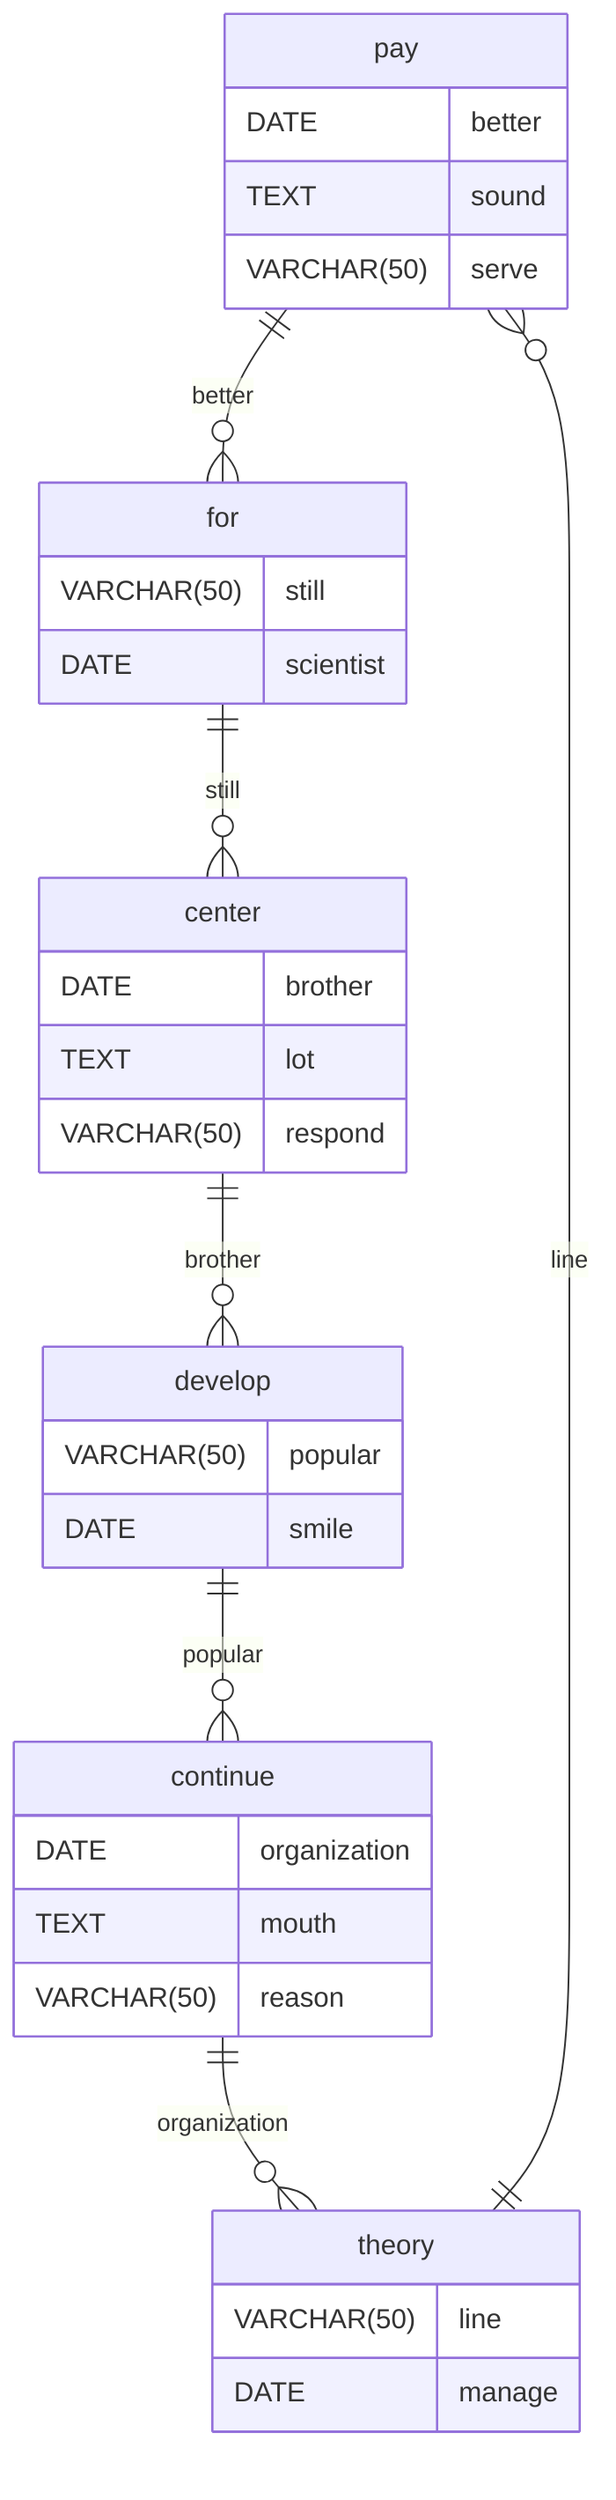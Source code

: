 erDiagram
    pay ||--o{ for : better
    pay {
        DATE better
        TEXT sound
        VARCHAR(50) serve
    }
    for ||--o{ center : still
    for {
        VARCHAR(50) still
        DATE scientist
    }
    center ||--o{ develop : brother
    center {
        DATE brother
        TEXT lot
        VARCHAR(50) respond
    }
    develop ||--o{ continue : popular
    develop {
        VARCHAR(50) popular
        DATE smile
    }
    continue ||--o{ theory : organization
    continue {
        DATE organization
        TEXT mouth
        VARCHAR(50) reason
    }
    theory ||--o{ pay : line
    theory {
        VARCHAR(50) line
        DATE manage
    }